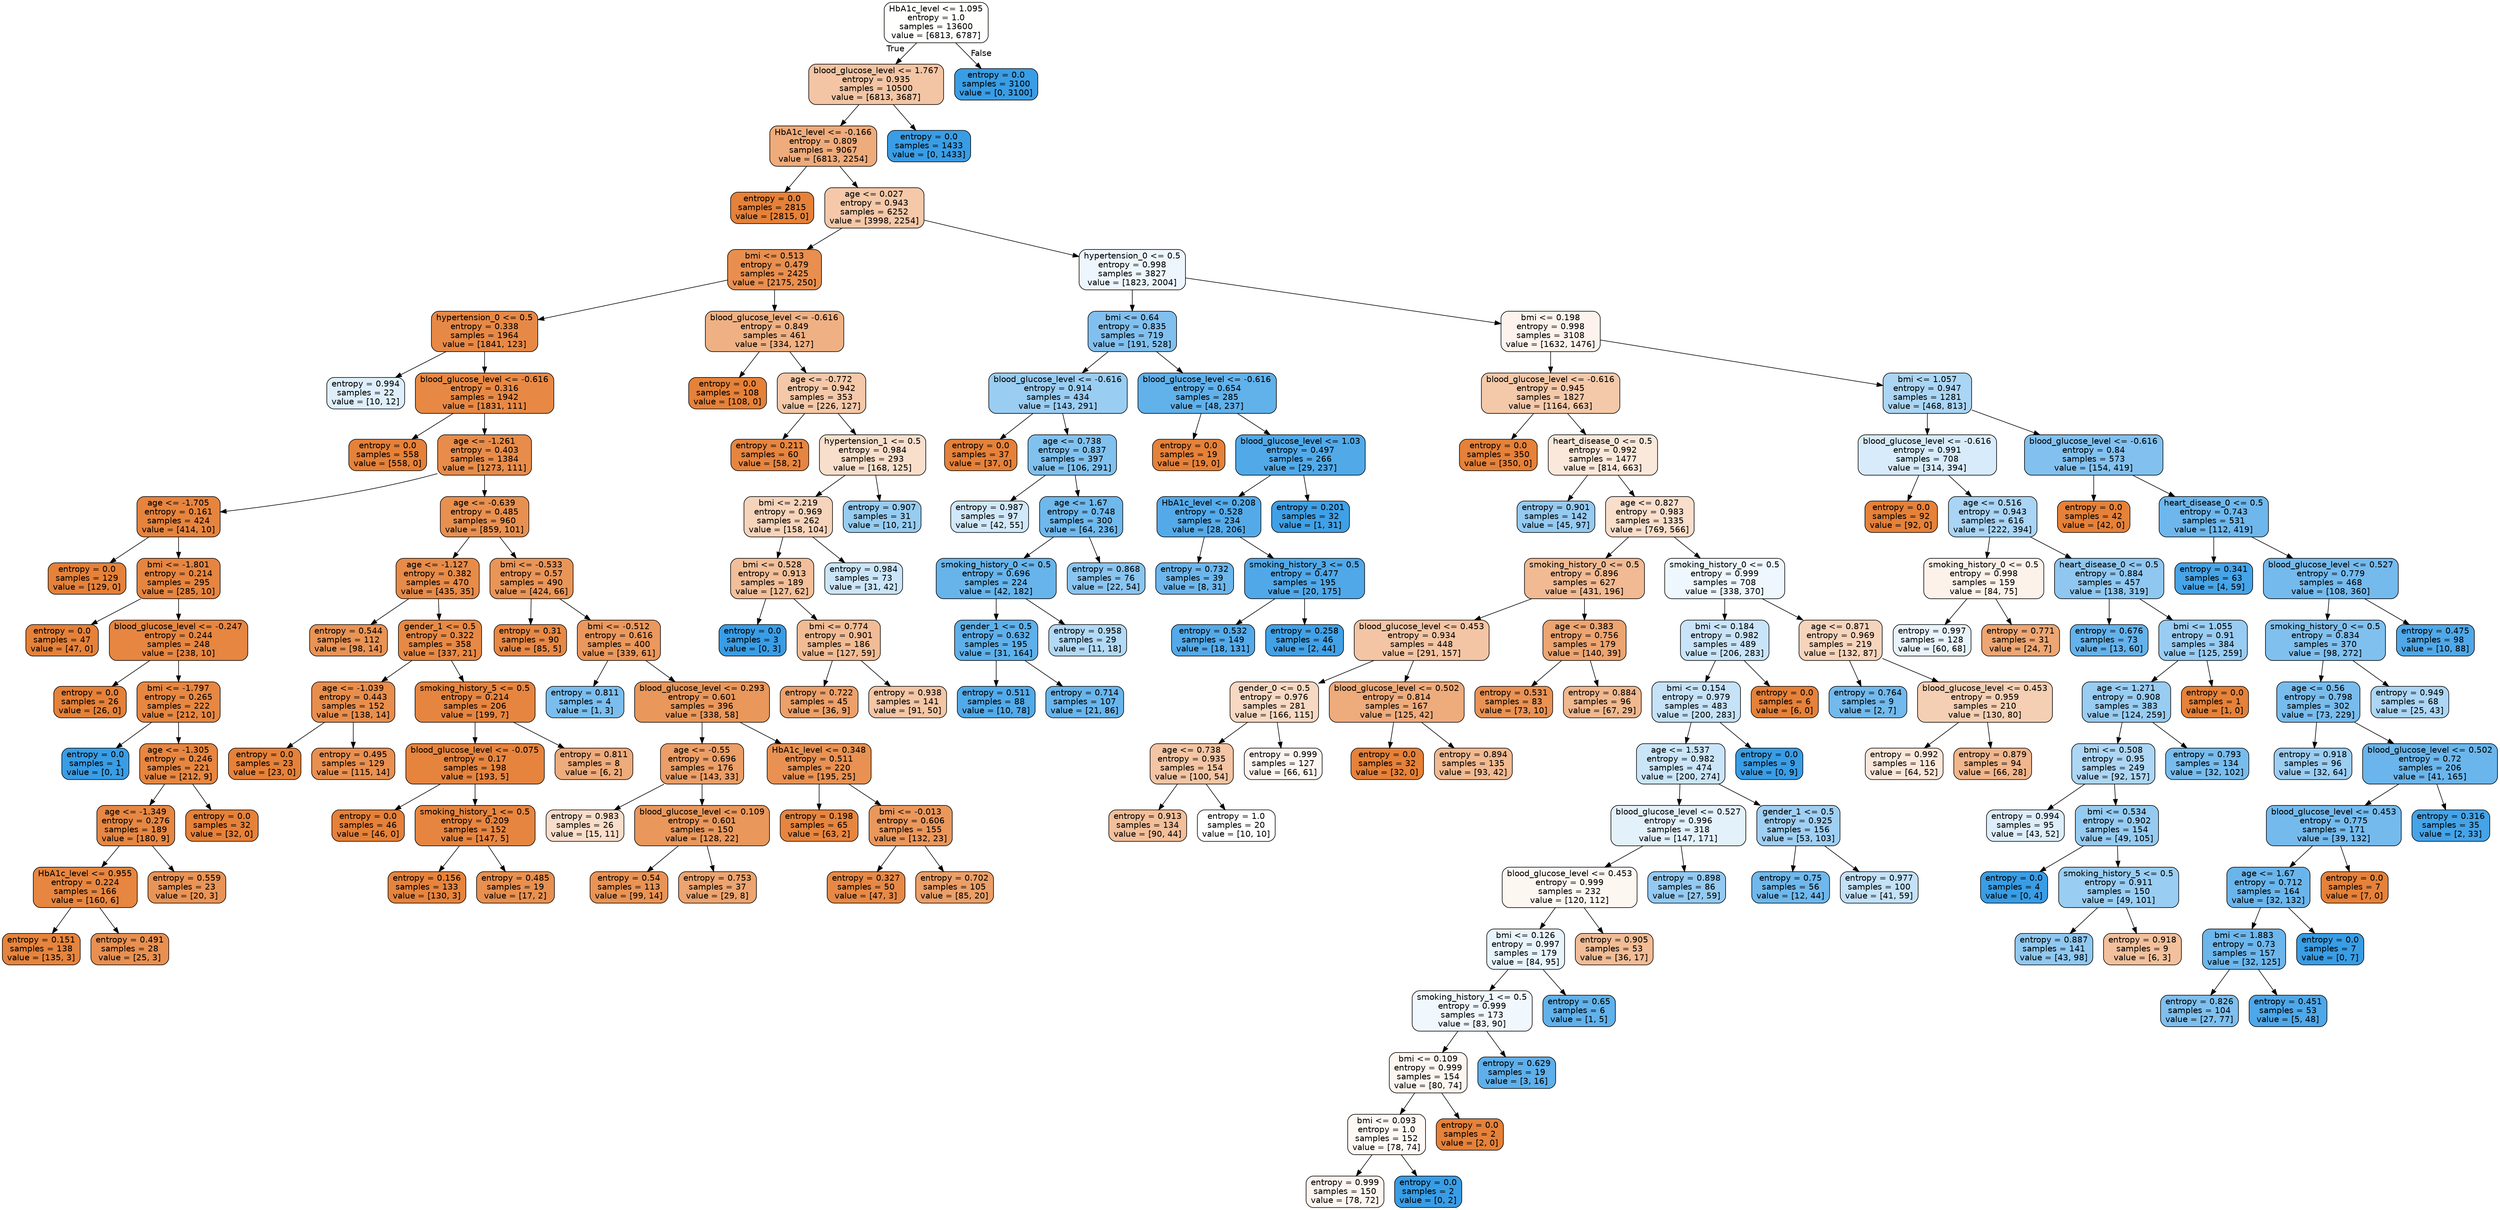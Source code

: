 digraph Tree {
node [shape=box, style="filled, rounded", color="black", fontname="helvetica"] ;
edge [fontname="helvetica"] ;
0 [label="HbA1c_level <= 1.095\nentropy = 1.0\nsamples = 13600\nvalue = [6813, 6787]", fillcolor="#fffffe"] ;
1 [label="blood_glucose_level <= 1.767\nentropy = 0.935\nsamples = 10500\nvalue = [6813, 3687]", fillcolor="#f3c5a4"] ;
0 -> 1 [labeldistance=2.5, labelangle=45, headlabel="True"] ;
3 [label="HbA1c_level <= -0.166\nentropy = 0.809\nsamples = 9067\nvalue = [6813, 2254]", fillcolor="#eeab7b"] ;
1 -> 3 ;
5 [label="entropy = 0.0\nsamples = 2815\nvalue = [2815, 0]", fillcolor="#e58139"] ;
3 -> 5 ;
6 [label="age <= 0.027\nentropy = 0.943\nsamples = 6252\nvalue = [3998, 2254]", fillcolor="#f4c8a9"] ;
3 -> 6 ;
7 [label="bmi <= 0.513\nentropy = 0.479\nsamples = 2425\nvalue = [2175, 250]", fillcolor="#e88f50"] ;
6 -> 7 ;
15 [label="hypertension_0 <= 0.5\nentropy = 0.338\nsamples = 1964\nvalue = [1841, 123]", fillcolor="#e78946"] ;
7 -> 15 ;
27 [label="entropy = 0.994\nsamples = 22\nvalue = [10, 12]", fillcolor="#deeffb"] ;
15 -> 27 ;
28 [label="blood_glucose_level <= -0.616\nentropy = 0.316\nsamples = 1942\nvalue = [1831, 111]", fillcolor="#e78945"] ;
15 -> 28 ;
29 [label="entropy = 0.0\nsamples = 558\nvalue = [558, 0]", fillcolor="#e58139"] ;
28 -> 29 ;
30 [label="age <= -1.261\nentropy = 0.403\nsamples = 1384\nvalue = [1273, 111]", fillcolor="#e78c4a"] ;
28 -> 30 ;
35 [label="age <= -1.705\nentropy = 0.161\nsamples = 424\nvalue = [414, 10]", fillcolor="#e6843e"] ;
30 -> 35 ;
73 [label="entropy = 0.0\nsamples = 129\nvalue = [129, 0]", fillcolor="#e58139"] ;
35 -> 73 ;
74 [label="bmi <= -1.801\nentropy = 0.214\nsamples = 295\nvalue = [285, 10]", fillcolor="#e68540"] ;
35 -> 74 ;
123 [label="entropy = 0.0\nsamples = 47\nvalue = [47, 0]", fillcolor="#e58139"] ;
74 -> 123 ;
124 [label="blood_glucose_level <= -0.247\nentropy = 0.244\nsamples = 248\nvalue = [238, 10]", fillcolor="#e68641"] ;
74 -> 124 ;
153 [label="entropy = 0.0\nsamples = 26\nvalue = [26, 0]", fillcolor="#e58139"] ;
124 -> 153 ;
154 [label="bmi <= -1.797\nentropy = 0.265\nsamples = 222\nvalue = [212, 10]", fillcolor="#e68742"] ;
124 -> 154 ;
155 [label="entropy = 0.0\nsamples = 1\nvalue = [0, 1]", fillcolor="#399de5"] ;
154 -> 155 ;
156 [label="age <= -1.305\nentropy = 0.246\nsamples = 221\nvalue = [212, 9]", fillcolor="#e68641"] ;
154 -> 156 ;
157 [label="age <= -1.349\nentropy = 0.276\nsamples = 189\nvalue = [180, 9]", fillcolor="#e68743"] ;
156 -> 157 ;
159 [label="HbA1c_level <= 0.955\nentropy = 0.224\nsamples = 166\nvalue = [160, 6]", fillcolor="#e68640"] ;
157 -> 159 ;
161 [label="entropy = 0.151\nsamples = 138\nvalue = [135, 3]", fillcolor="#e6843d"] ;
159 -> 161 ;
162 [label="entropy = 0.491\nsamples = 28\nvalue = [25, 3]", fillcolor="#e89051"] ;
159 -> 162 ;
160 [label="entropy = 0.559\nsamples = 23\nvalue = [20, 3]", fillcolor="#e99457"] ;
157 -> 160 ;
158 [label="entropy = 0.0\nsamples = 32\nvalue = [32, 0]", fillcolor="#e58139"] ;
156 -> 158 ;
36 [label="age <= -0.639\nentropy = 0.485\nsamples = 960\nvalue = [859, 101]", fillcolor="#e89050"] ;
30 -> 36 ;
65 [label="age <= -1.127\nentropy = 0.382\nsamples = 470\nvalue = [435, 35]", fillcolor="#e78b49"] ;
36 -> 65 ;
95 [label="entropy = 0.544\nsamples = 112\nvalue = [98, 14]", fillcolor="#e99355"] ;
65 -> 95 ;
96 [label="gender_1 <= 0.5\nentropy = 0.322\nsamples = 358\nvalue = [337, 21]", fillcolor="#e78945"] ;
65 -> 96 ;
97 [label="age <= -1.039\nentropy = 0.443\nsamples = 152\nvalue = [138, 14]", fillcolor="#e88e4d"] ;
96 -> 97 ;
103 [label="entropy = 0.0\nsamples = 23\nvalue = [23, 0]", fillcolor="#e58139"] ;
97 -> 103 ;
104 [label="entropy = 0.495\nsamples = 129\nvalue = [115, 14]", fillcolor="#e89051"] ;
97 -> 104 ;
98 [label="smoking_history_5 <= 0.5\nentropy = 0.214\nsamples = 206\nvalue = [199, 7]", fillcolor="#e68540"] ;
96 -> 98 ;
99 [label="blood_glucose_level <= -0.075\nentropy = 0.17\nsamples = 198\nvalue = [193, 5]", fillcolor="#e6843e"] ;
98 -> 99 ;
139 [label="entropy = 0.0\nsamples = 46\nvalue = [46, 0]", fillcolor="#e58139"] ;
99 -> 139 ;
140 [label="smoking_history_1 <= 0.5\nentropy = 0.209\nsamples = 152\nvalue = [147, 5]", fillcolor="#e68540"] ;
99 -> 140 ;
151 [label="entropy = 0.156\nsamples = 133\nvalue = [130, 3]", fillcolor="#e6843e"] ;
140 -> 151 ;
152 [label="entropy = 0.485\nsamples = 19\nvalue = [17, 2]", fillcolor="#e89050"] ;
140 -> 152 ;
100 [label="entropy = 0.811\nsamples = 8\nvalue = [6, 2]", fillcolor="#eeab7b"] ;
98 -> 100 ;
66 [label="bmi <= -0.533\nentropy = 0.57\nsamples = 490\nvalue = [424, 66]", fillcolor="#e99558"] ;
36 -> 66 ;
75 [label="entropy = 0.31\nsamples = 90\nvalue = [85, 5]", fillcolor="#e78845"] ;
66 -> 75 ;
76 [label="bmi <= -0.512\nentropy = 0.616\nsamples = 400\nvalue = [339, 61]", fillcolor="#ea985d"] ;
66 -> 76 ;
77 [label="entropy = 0.811\nsamples = 4\nvalue = [1, 3]", fillcolor="#7bbeee"] ;
76 -> 77 ;
78 [label="blood_glucose_level <= 0.293\nentropy = 0.601\nsamples = 396\nvalue = [338, 58]", fillcolor="#e9975b"] ;
76 -> 78 ;
113 [label="age <= -0.55\nentropy = 0.696\nsamples = 176\nvalue = [143, 33]", fillcolor="#eb9e67"] ;
78 -> 113 ;
115 [label="entropy = 0.983\nsamples = 26\nvalue = [15, 11]", fillcolor="#f8ddca"] ;
113 -> 115 ;
116 [label="blood_glucose_level <= 0.109\nentropy = 0.601\nsamples = 150\nvalue = [128, 22]", fillcolor="#e9975b"] ;
113 -> 116 ;
175 [label="entropy = 0.54\nsamples = 113\nvalue = [99, 14]", fillcolor="#e99355"] ;
116 -> 175 ;
176 [label="entropy = 0.753\nsamples = 37\nvalue = [29, 8]", fillcolor="#eca470"] ;
116 -> 176 ;
114 [label="HbA1c_level <= 0.348\nentropy = 0.511\nsamples = 220\nvalue = [195, 25]", fillcolor="#e89152"] ;
78 -> 114 ;
117 [label="entropy = 0.198\nsamples = 65\nvalue = [63, 2]", fillcolor="#e6853f"] ;
114 -> 117 ;
118 [label="bmi <= -0.013\nentropy = 0.606\nsamples = 155\nvalue = [132, 23]", fillcolor="#ea975c"] ;
114 -> 118 ;
119 [label="entropy = 0.327\nsamples = 50\nvalue = [47, 3]", fillcolor="#e78946"] ;
118 -> 119 ;
120 [label="entropy = 0.702\nsamples = 105\nvalue = [85, 20]", fillcolor="#eb9f68"] ;
118 -> 120 ;
16 [label="blood_glucose_level <= -0.616\nentropy = 0.849\nsamples = 461\nvalue = [334, 127]", fillcolor="#efb184"] ;
7 -> 16 ;
17 [label="entropy = 0.0\nsamples = 108\nvalue = [108, 0]", fillcolor="#e58139"] ;
16 -> 17 ;
18 [label="age <= -0.772\nentropy = 0.942\nsamples = 353\nvalue = [226, 127]", fillcolor="#f4c8a8"] ;
16 -> 18 ;
19 [label="entropy = 0.211\nsamples = 60\nvalue = [58, 2]", fillcolor="#e68540"] ;
18 -> 19 ;
20 [label="hypertension_1 <= 0.5\nentropy = 0.984\nsamples = 293\nvalue = [168, 125]", fillcolor="#f8dfcc"] ;
18 -> 20 ;
69 [label="bmi <= 2.219\nentropy = 0.969\nsamples = 262\nvalue = [158, 104]", fillcolor="#f6d4bb"] ;
20 -> 69 ;
71 [label="bmi <= 0.528\nentropy = 0.913\nsamples = 189\nvalue = [127, 62]", fillcolor="#f2bf9a"] ;
69 -> 71 ;
81 [label="entropy = 0.0\nsamples = 3\nvalue = [0, 3]", fillcolor="#399de5"] ;
71 -> 81 ;
82 [label="bmi <= 0.774\nentropy = 0.901\nsamples = 186\nvalue = [127, 59]", fillcolor="#f1bc95"] ;
71 -> 82 ;
121 [label="entropy = 0.722\nsamples = 45\nvalue = [36, 9]", fillcolor="#eca06a"] ;
82 -> 121 ;
122 [label="entropy = 0.938\nsamples = 141\nvalue = [91, 50]", fillcolor="#f3c6a6"] ;
82 -> 122 ;
72 [label="entropy = 0.984\nsamples = 73\nvalue = [31, 42]", fillcolor="#cbe5f8"] ;
69 -> 72 ;
70 [label="entropy = 0.907\nsamples = 31\nvalue = [10, 21]", fillcolor="#97ccf1"] ;
20 -> 70 ;
8 [label="hypertension_0 <= 0.5\nentropy = 0.998\nsamples = 3827\nvalue = [1823, 2004]", fillcolor="#edf6fd"] ;
6 -> 8 ;
9 [label="bmi <= 0.64\nentropy = 0.835\nsamples = 719\nvalue = [191, 528]", fillcolor="#81c0ee"] ;
8 -> 9 ;
39 [label="blood_glucose_level <= -0.616\nentropy = 0.914\nsamples = 434\nvalue = [143, 291]", fillcolor="#9acdf2"] ;
9 -> 39 ;
41 [label="entropy = 0.0\nsamples = 37\nvalue = [37, 0]", fillcolor="#e58139"] ;
39 -> 41 ;
42 [label="age <= 0.738\nentropy = 0.837\nsamples = 397\nvalue = [106, 291]", fillcolor="#81c1ee"] ;
39 -> 42 ;
47 [label="entropy = 0.987\nsamples = 97\nvalue = [42, 55]", fillcolor="#d0e8f9"] ;
42 -> 47 ;
48 [label="age <= 1.67\nentropy = 0.748\nsamples = 300\nvalue = [64, 236]", fillcolor="#6fb8ec"] ;
42 -> 48 ;
125 [label="smoking_history_0 <= 0.5\nentropy = 0.696\nsamples = 224\nvalue = [42, 182]", fillcolor="#67b4eb"] ;
48 -> 125 ;
127 [label="gender_1 <= 0.5\nentropy = 0.632\nsamples = 195\nvalue = [31, 164]", fillcolor="#5eb0ea"] ;
125 -> 127 ;
141 [label="entropy = 0.511\nsamples = 88\nvalue = [10, 78]", fillcolor="#52aae8"] ;
127 -> 141 ;
142 [label="entropy = 0.714\nsamples = 107\nvalue = [21, 86]", fillcolor="#69b5eb"] ;
127 -> 142 ;
128 [label="entropy = 0.958\nsamples = 29\nvalue = [11, 18]", fillcolor="#b2d9f5"] ;
125 -> 128 ;
126 [label="entropy = 0.868\nsamples = 76\nvalue = [22, 54]", fillcolor="#8ac5f0"] ;
48 -> 126 ;
40 [label="blood_glucose_level <= -0.616\nentropy = 0.654\nsamples = 285\nvalue = [48, 237]", fillcolor="#61b1ea"] ;
9 -> 40 ;
43 [label="entropy = 0.0\nsamples = 19\nvalue = [19, 0]", fillcolor="#e58139"] ;
40 -> 43 ;
44 [label="blood_glucose_level <= 1.03\nentropy = 0.497\nsamples = 266\nvalue = [29, 237]", fillcolor="#51a9e8"] ;
40 -> 44 ;
133 [label="HbA1c_level <= 0.208\nentropy = 0.528\nsamples = 234\nvalue = [28, 206]", fillcolor="#54aae9"] ;
44 -> 133 ;
135 [label="entropy = 0.732\nsamples = 39\nvalue = [8, 31]", fillcolor="#6cb6ec"] ;
133 -> 135 ;
136 [label="smoking_history_3 <= 0.5\nentropy = 0.477\nsamples = 195\nvalue = [20, 175]", fillcolor="#50a8e8"] ;
133 -> 136 ;
137 [label="entropy = 0.532\nsamples = 149\nvalue = [18, 131]", fillcolor="#54aae9"] ;
136 -> 137 ;
138 [label="entropy = 0.258\nsamples = 46\nvalue = [2, 44]", fillcolor="#42a1e6"] ;
136 -> 138 ;
134 [label="entropy = 0.201\nsamples = 32\nvalue = [1, 31]", fillcolor="#3fa0e6"] ;
44 -> 134 ;
10 [label="bmi <= 0.198\nentropy = 0.998\nsamples = 3108\nvalue = [1632, 1476]", fillcolor="#fdf3ec"] ;
8 -> 10 ;
11 [label="blood_glucose_level <= -0.616\nentropy = 0.945\nsamples = 1827\nvalue = [1164, 663]", fillcolor="#f4c9aa"] ;
10 -> 11 ;
13 [label="entropy = 0.0\nsamples = 350\nvalue = [350, 0]", fillcolor="#e58139"] ;
11 -> 13 ;
14 [label="heart_disease_0 <= 0.5\nentropy = 0.992\nsamples = 1477\nvalue = [814, 663]", fillcolor="#fae8da"] ;
11 -> 14 ;
31 [label="entropy = 0.901\nsamples = 142\nvalue = [45, 97]", fillcolor="#95caf1"] ;
14 -> 31 ;
32 [label="age <= 0.827\nentropy = 0.983\nsamples = 1335\nvalue = [769, 566]", fillcolor="#f8decb"] ;
14 -> 32 ;
33 [label="smoking_history_0 <= 0.5\nentropy = 0.896\nsamples = 627\nvalue = [431, 196]", fillcolor="#f1ba93"] ;
32 -> 33 ;
53 [label="blood_glucose_level <= 0.453\nentropy = 0.934\nsamples = 448\nvalue = [291, 157]", fillcolor="#f3c5a4"] ;
33 -> 53 ;
55 [label="gender_0 <= 0.5\nentropy = 0.976\nsamples = 281\nvalue = [166, 115]", fillcolor="#f7d8c2"] ;
53 -> 55 ;
101 [label="age <= 0.738\nentropy = 0.935\nsamples = 154\nvalue = [100, 54]", fillcolor="#f3c5a4"] ;
55 -> 101 ;
173 [label="entropy = 0.913\nsamples = 134\nvalue = [90, 44]", fillcolor="#f2bf9a"] ;
101 -> 173 ;
174 [label="entropy = 1.0\nsamples = 20\nvalue = [10, 10]", fillcolor="#ffffff"] ;
101 -> 174 ;
102 [label="entropy = 0.999\nsamples = 127\nvalue = [66, 61]", fillcolor="#fdf5f0"] ;
55 -> 102 ;
56 [label="blood_glucose_level <= 0.502\nentropy = 0.814\nsamples = 167\nvalue = [125, 42]", fillcolor="#eeab7c"] ;
53 -> 56 ;
57 [label="entropy = 0.0\nsamples = 32\nvalue = [32, 0]", fillcolor="#e58139"] ;
56 -> 57 ;
58 [label="entropy = 0.894\nsamples = 135\nvalue = [93, 42]", fillcolor="#f1ba92"] ;
56 -> 58 ;
54 [label="age <= 0.383\nentropy = 0.756\nsamples = 179\nvalue = [140, 39]", fillcolor="#eca470"] ;
33 -> 54 ;
67 [label="entropy = 0.531\nsamples = 83\nvalue = [73, 10]", fillcolor="#e99254"] ;
54 -> 67 ;
68 [label="entropy = 0.884\nsamples = 96\nvalue = [67, 29]", fillcolor="#f0b88f"] ;
54 -> 68 ;
34 [label="smoking_history_0 <= 0.5\nentropy = 0.999\nsamples = 708\nvalue = [338, 370]", fillcolor="#eef7fd"] ;
32 -> 34 ;
45 [label="bmi <= 0.184\nentropy = 0.982\nsamples = 489\nvalue = [206, 283]", fillcolor="#c9e4f8"] ;
34 -> 45 ;
59 [label="bmi <= 0.154\nentropy = 0.979\nsamples = 483\nvalue = [200, 283]", fillcolor="#c5e2f7"] ;
45 -> 59 ;
63 [label="age <= 1.537\nentropy = 0.982\nsamples = 474\nvalue = [200, 274]", fillcolor="#cae5f8"] ;
59 -> 63 ;
83 [label="blood_glucose_level <= 0.527\nentropy = 0.996\nsamples = 318\nvalue = [147, 171]", fillcolor="#e3f1fb"] ;
63 -> 83 ;
85 [label="blood_glucose_level <= 0.453\nentropy = 0.999\nsamples = 232\nvalue = [120, 112]", fillcolor="#fdf7f2"] ;
83 -> 85 ;
87 [label="bmi <= 0.126\nentropy = 0.997\nsamples = 179\nvalue = [84, 95]", fillcolor="#e8f4fc"] ;
85 -> 87 ;
143 [label="smoking_history_1 <= 0.5\nentropy = 0.999\nsamples = 173\nvalue = [83, 90]", fillcolor="#f0f7fd"] ;
87 -> 143 ;
145 [label="bmi <= 0.109\nentropy = 0.999\nsamples = 154\nvalue = [80, 74]", fillcolor="#fdf6f0"] ;
143 -> 145 ;
147 [label="bmi <= 0.093\nentropy = 1.0\nsamples = 152\nvalue = [78, 74]", fillcolor="#fef9f5"] ;
145 -> 147 ;
149 [label="entropy = 0.999\nsamples = 150\nvalue = [78, 72]", fillcolor="#fdf5f0"] ;
147 -> 149 ;
150 [label="entropy = 0.0\nsamples = 2\nvalue = [0, 2]", fillcolor="#399de5"] ;
147 -> 150 ;
148 [label="entropy = 0.0\nsamples = 2\nvalue = [2, 0]", fillcolor="#e58139"] ;
145 -> 148 ;
146 [label="entropy = 0.629\nsamples = 19\nvalue = [3, 16]", fillcolor="#5eafea"] ;
143 -> 146 ;
144 [label="entropy = 0.65\nsamples = 6\nvalue = [1, 5]", fillcolor="#61b1ea"] ;
87 -> 144 ;
88 [label="entropy = 0.905\nsamples = 53\nvalue = [36, 17]", fillcolor="#f1bc96"] ;
85 -> 88 ;
86 [label="entropy = 0.898\nsamples = 86\nvalue = [27, 59]", fillcolor="#94caf1"] ;
83 -> 86 ;
84 [label="gender_1 <= 0.5\nentropy = 0.925\nsamples = 156\nvalue = [53, 103]", fillcolor="#9fcff2"] ;
63 -> 84 ;
89 [label="entropy = 0.75\nsamples = 56\nvalue = [12, 44]", fillcolor="#6fb8ec"] ;
84 -> 89 ;
90 [label="entropy = 0.977\nsamples = 100\nvalue = [41, 59]", fillcolor="#c3e1f7"] ;
84 -> 90 ;
64 [label="entropy = 0.0\nsamples = 9\nvalue = [0, 9]", fillcolor="#399de5"] ;
59 -> 64 ;
60 [label="entropy = 0.0\nsamples = 6\nvalue = [6, 0]", fillcolor="#e58139"] ;
45 -> 60 ;
46 [label="age <= 0.871\nentropy = 0.969\nsamples = 219\nvalue = [132, 87]", fillcolor="#f6d4bc"] ;
34 -> 46 ;
91 [label="entropy = 0.764\nsamples = 9\nvalue = [2, 7]", fillcolor="#72b9ec"] ;
46 -> 91 ;
92 [label="blood_glucose_level <= 0.453\nentropy = 0.959\nsamples = 210\nvalue = [130, 80]", fillcolor="#f5cfb3"] ;
46 -> 92 ;
93 [label="entropy = 0.992\nsamples = 116\nvalue = [64, 52]", fillcolor="#fae7da"] ;
92 -> 93 ;
94 [label="entropy = 0.879\nsamples = 94\nvalue = [66, 28]", fillcolor="#f0b68d"] ;
92 -> 94 ;
12 [label="bmi <= 1.057\nentropy = 0.947\nsamples = 1281\nvalue = [468, 813]", fillcolor="#abd5f4"] ;
10 -> 12 ;
21 [label="blood_glucose_level <= -0.616\nentropy = 0.991\nsamples = 708\nvalue = [314, 394]", fillcolor="#d7ebfa"] ;
12 -> 21 ;
23 [label="entropy = 0.0\nsamples = 92\nvalue = [92, 0]", fillcolor="#e58139"] ;
21 -> 23 ;
24 [label="age <= 0.516\nentropy = 0.943\nsamples = 616\nvalue = [222, 394]", fillcolor="#a9d4f4"] ;
21 -> 24 ;
37 [label="smoking_history_0 <= 0.5\nentropy = 0.998\nsamples = 159\nvalue = [84, 75]", fillcolor="#fcf2ea"] ;
24 -> 37 ;
61 [label="entropy = 0.997\nsamples = 128\nvalue = [60, 68]", fillcolor="#e8f3fc"] ;
37 -> 61 ;
62 [label="entropy = 0.771\nsamples = 31\nvalue = [24, 7]", fillcolor="#eda673"] ;
37 -> 62 ;
38 [label="heart_disease_0 <= 0.5\nentropy = 0.884\nsamples = 457\nvalue = [138, 319]", fillcolor="#8fc7f0"] ;
24 -> 38 ;
79 [label="entropy = 0.676\nsamples = 73\nvalue = [13, 60]", fillcolor="#64b2eb"] ;
38 -> 79 ;
80 [label="bmi <= 1.055\nentropy = 0.91\nsamples = 384\nvalue = [125, 259]", fillcolor="#99ccf2"] ;
38 -> 80 ;
163 [label="age <= 1.271\nentropy = 0.908\nsamples = 383\nvalue = [124, 259]", fillcolor="#98ccf1"] ;
80 -> 163 ;
165 [label="bmi <= 0.508\nentropy = 0.95\nsamples = 249\nvalue = [92, 157]", fillcolor="#add6f4"] ;
163 -> 165 ;
167 [label="entropy = 0.994\nsamples = 95\nvalue = [43, 52]", fillcolor="#ddeefa"] ;
165 -> 167 ;
168 [label="bmi <= 0.534\nentropy = 0.902\nsamples = 154\nvalue = [49, 105]", fillcolor="#95cbf1"] ;
165 -> 168 ;
169 [label="entropy = 0.0\nsamples = 4\nvalue = [0, 4]", fillcolor="#399de5"] ;
168 -> 169 ;
170 [label="smoking_history_5 <= 0.5\nentropy = 0.911\nsamples = 150\nvalue = [49, 101]", fillcolor="#99cdf2"] ;
168 -> 170 ;
171 [label="entropy = 0.887\nsamples = 141\nvalue = [43, 98]", fillcolor="#90c8f0"] ;
170 -> 171 ;
172 [label="entropy = 0.918\nsamples = 9\nvalue = [6, 3]", fillcolor="#f2c09c"] ;
170 -> 172 ;
166 [label="entropy = 0.793\nsamples = 134\nvalue = [32, 102]", fillcolor="#77bced"] ;
163 -> 166 ;
164 [label="entropy = 0.0\nsamples = 1\nvalue = [1, 0]", fillcolor="#e58139"] ;
80 -> 164 ;
22 [label="blood_glucose_level <= -0.616\nentropy = 0.84\nsamples = 573\nvalue = [154, 419]", fillcolor="#82c1ef"] ;
12 -> 22 ;
25 [label="entropy = 0.0\nsamples = 42\nvalue = [42, 0]", fillcolor="#e58139"] ;
22 -> 25 ;
26 [label="heart_disease_0 <= 0.5\nentropy = 0.743\nsamples = 531\nvalue = [112, 419]", fillcolor="#6eb7ec"] ;
22 -> 26 ;
49 [label="entropy = 0.341\nsamples = 63\nvalue = [4, 59]", fillcolor="#46a4e7"] ;
26 -> 49 ;
50 [label="blood_glucose_level <= 0.527\nentropy = 0.779\nsamples = 468\nvalue = [108, 360]", fillcolor="#74baed"] ;
26 -> 50 ;
51 [label="smoking_history_0 <= 0.5\nentropy = 0.834\nsamples = 370\nvalue = [98, 272]", fillcolor="#80c0ee"] ;
50 -> 51 ;
105 [label="age <= 0.56\nentropy = 0.798\nsamples = 302\nvalue = [73, 229]", fillcolor="#78bced"] ;
51 -> 105 ;
107 [label="entropy = 0.918\nsamples = 96\nvalue = [32, 64]", fillcolor="#9ccef2"] ;
105 -> 107 ;
108 [label="blood_glucose_level <= 0.502\nentropy = 0.72\nsamples = 206\nvalue = [41, 165]", fillcolor="#6ab5eb"] ;
105 -> 108 ;
109 [label="blood_glucose_level <= 0.453\nentropy = 0.775\nsamples = 171\nvalue = [39, 132]", fillcolor="#74baed"] ;
108 -> 109 ;
111 [label="age <= 1.67\nentropy = 0.712\nsamples = 164\nvalue = [32, 132]", fillcolor="#69b5eb"] ;
109 -> 111 ;
129 [label="bmi <= 1.883\nentropy = 0.73\nsamples = 157\nvalue = [32, 125]", fillcolor="#6cb6ec"] ;
111 -> 129 ;
131 [label="entropy = 0.826\nsamples = 104\nvalue = [27, 77]", fillcolor="#7ebfee"] ;
129 -> 131 ;
132 [label="entropy = 0.451\nsamples = 53\nvalue = [5, 48]", fillcolor="#4ea7e8"] ;
129 -> 132 ;
130 [label="entropy = 0.0\nsamples = 7\nvalue = [0, 7]", fillcolor="#399de5"] ;
111 -> 130 ;
112 [label="entropy = 0.0\nsamples = 7\nvalue = [7, 0]", fillcolor="#e58139"] ;
109 -> 112 ;
110 [label="entropy = 0.316\nsamples = 35\nvalue = [2, 33]", fillcolor="#45a3e7"] ;
108 -> 110 ;
106 [label="entropy = 0.949\nsamples = 68\nvalue = [25, 43]", fillcolor="#acd6f4"] ;
51 -> 106 ;
52 [label="entropy = 0.475\nsamples = 98\nvalue = [10, 88]", fillcolor="#50a8e8"] ;
50 -> 52 ;
4 [label="entropy = 0.0\nsamples = 1433\nvalue = [0, 1433]", fillcolor="#399de5"] ;
1 -> 4 ;
2 [label="entropy = 0.0\nsamples = 3100\nvalue = [0, 3100]", fillcolor="#399de5"] ;
0 -> 2 [labeldistance=2.5, labelangle=-45, headlabel="False"] ;
}